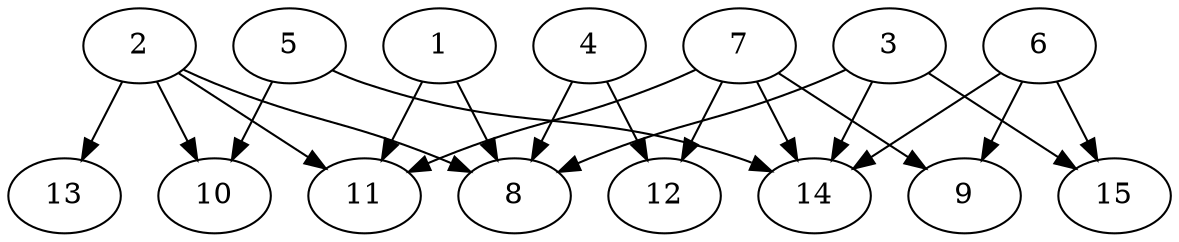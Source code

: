 // DAG automatically generated by daggen at Thu Oct  3 13:59:27 2019
// ./daggen --dot -n 15 --ccr 0.3 --fat 0.9 --regular 0.7 --density 0.6 --mindata 5242880 --maxdata 52428800 
digraph G {
  1 [size="165376000", alpha="0.08", expect_size="49612800"] 
  1 -> 8 [size ="49612800"]
  1 -> 11 [size ="49612800"]
  2 [size="86562133", alpha="0.13", expect_size="25968640"] 
  2 -> 8 [size ="25968640"]
  2 -> 10 [size ="25968640"]
  2 -> 11 [size ="25968640"]
  2 -> 13 [size ="25968640"]
  3 [size="96467627", alpha="0.14", expect_size="28940288"] 
  3 -> 8 [size ="28940288"]
  3 -> 14 [size ="28940288"]
  3 -> 15 [size ="28940288"]
  4 [size="92364800", alpha="0.00", expect_size="27709440"] 
  4 -> 8 [size ="27709440"]
  4 -> 12 [size ="27709440"]
  5 [size="92091733", alpha="0.02", expect_size="27627520"] 
  5 -> 10 [size ="27627520"]
  5 -> 14 [size ="27627520"]
  6 [size="76789760", alpha="0.06", expect_size="23036928"] 
  6 -> 9 [size ="23036928"]
  6 -> 14 [size ="23036928"]
  6 -> 15 [size ="23036928"]
  7 [size="116264960", alpha="0.11", expect_size="34879488"] 
  7 -> 9 [size ="34879488"]
  7 -> 11 [size ="34879488"]
  7 -> 12 [size ="34879488"]
  7 -> 14 [size ="34879488"]
  8 [size="24238080", alpha="0.13", expect_size="7271424"] 
  9 [size="54592853", alpha="0.14", expect_size="16377856"] 
  10 [size="72239787", alpha="0.15", expect_size="21671936"] 
  11 [size="166659413", alpha="0.20", expect_size="49997824"] 
  12 [size="70696960", alpha="0.20", expect_size="21209088"] 
  13 [size="18650453", alpha="0.11", expect_size="5595136"] 
  14 [size="126607360", alpha="0.13", expect_size="37982208"] 
  15 [size="126737067", alpha="0.09", expect_size="38021120"] 
}
